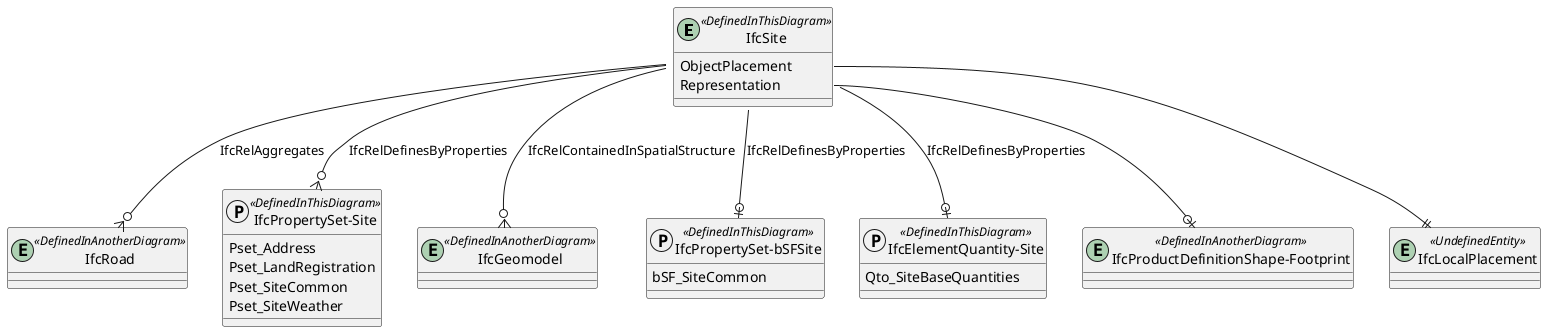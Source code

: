 @startuml 

entity IfcSite <<DefinedInThisDiagram>>
{
  ObjectPlacement
  Representation
}

entity IfcRoad <<DefinedInAnotherDiagram>> 

IfcSite--o{IfcRoad : IfcRelAggregates

protocol "IfcPropertySet-Site" <<DefinedInThisDiagram>>
{
  Pset_Address
  Pset_LandRegistration
  Pset_SiteCommon
  Pset_SiteWeather
}

entity IfcGeomodel <<DefinedInAnotherDiagram>>
IfcSite::ContainsElements--o{IfcGeomodel : IfcRelContainedInSpatialStructure

protocol "IfcPropertySet-bSFSite" <<DefinedInThisDiagram>>
{
  bSF_SiteCommon
}

protocol "IfcElementQuantity-Site" <<DefinedInThisDiagram>>
{
  Qto_SiteBaseQuantities
}

entity "IfcProductDefinitionShape-Footprint" <<DefinedInAnotherDiagram>>
IfcSite::Representation --o| "IfcProductDefinitionShape-Footprint"

entity IfcLocalPlacement <<UndefinedEntity>>
IfcSite::ObjectPlacement--||IfcLocalPlacement


IfcSite --o{ "IfcPropertySet-Site" : IfcRelDefinesByProperties
IfcSite --o| "IfcPropertySet-bSFSite" : IfcRelDefinesByProperties
IfcSite --o| "IfcElementQuantity-Site" : IfcRelDefinesByProperties


@enduml
